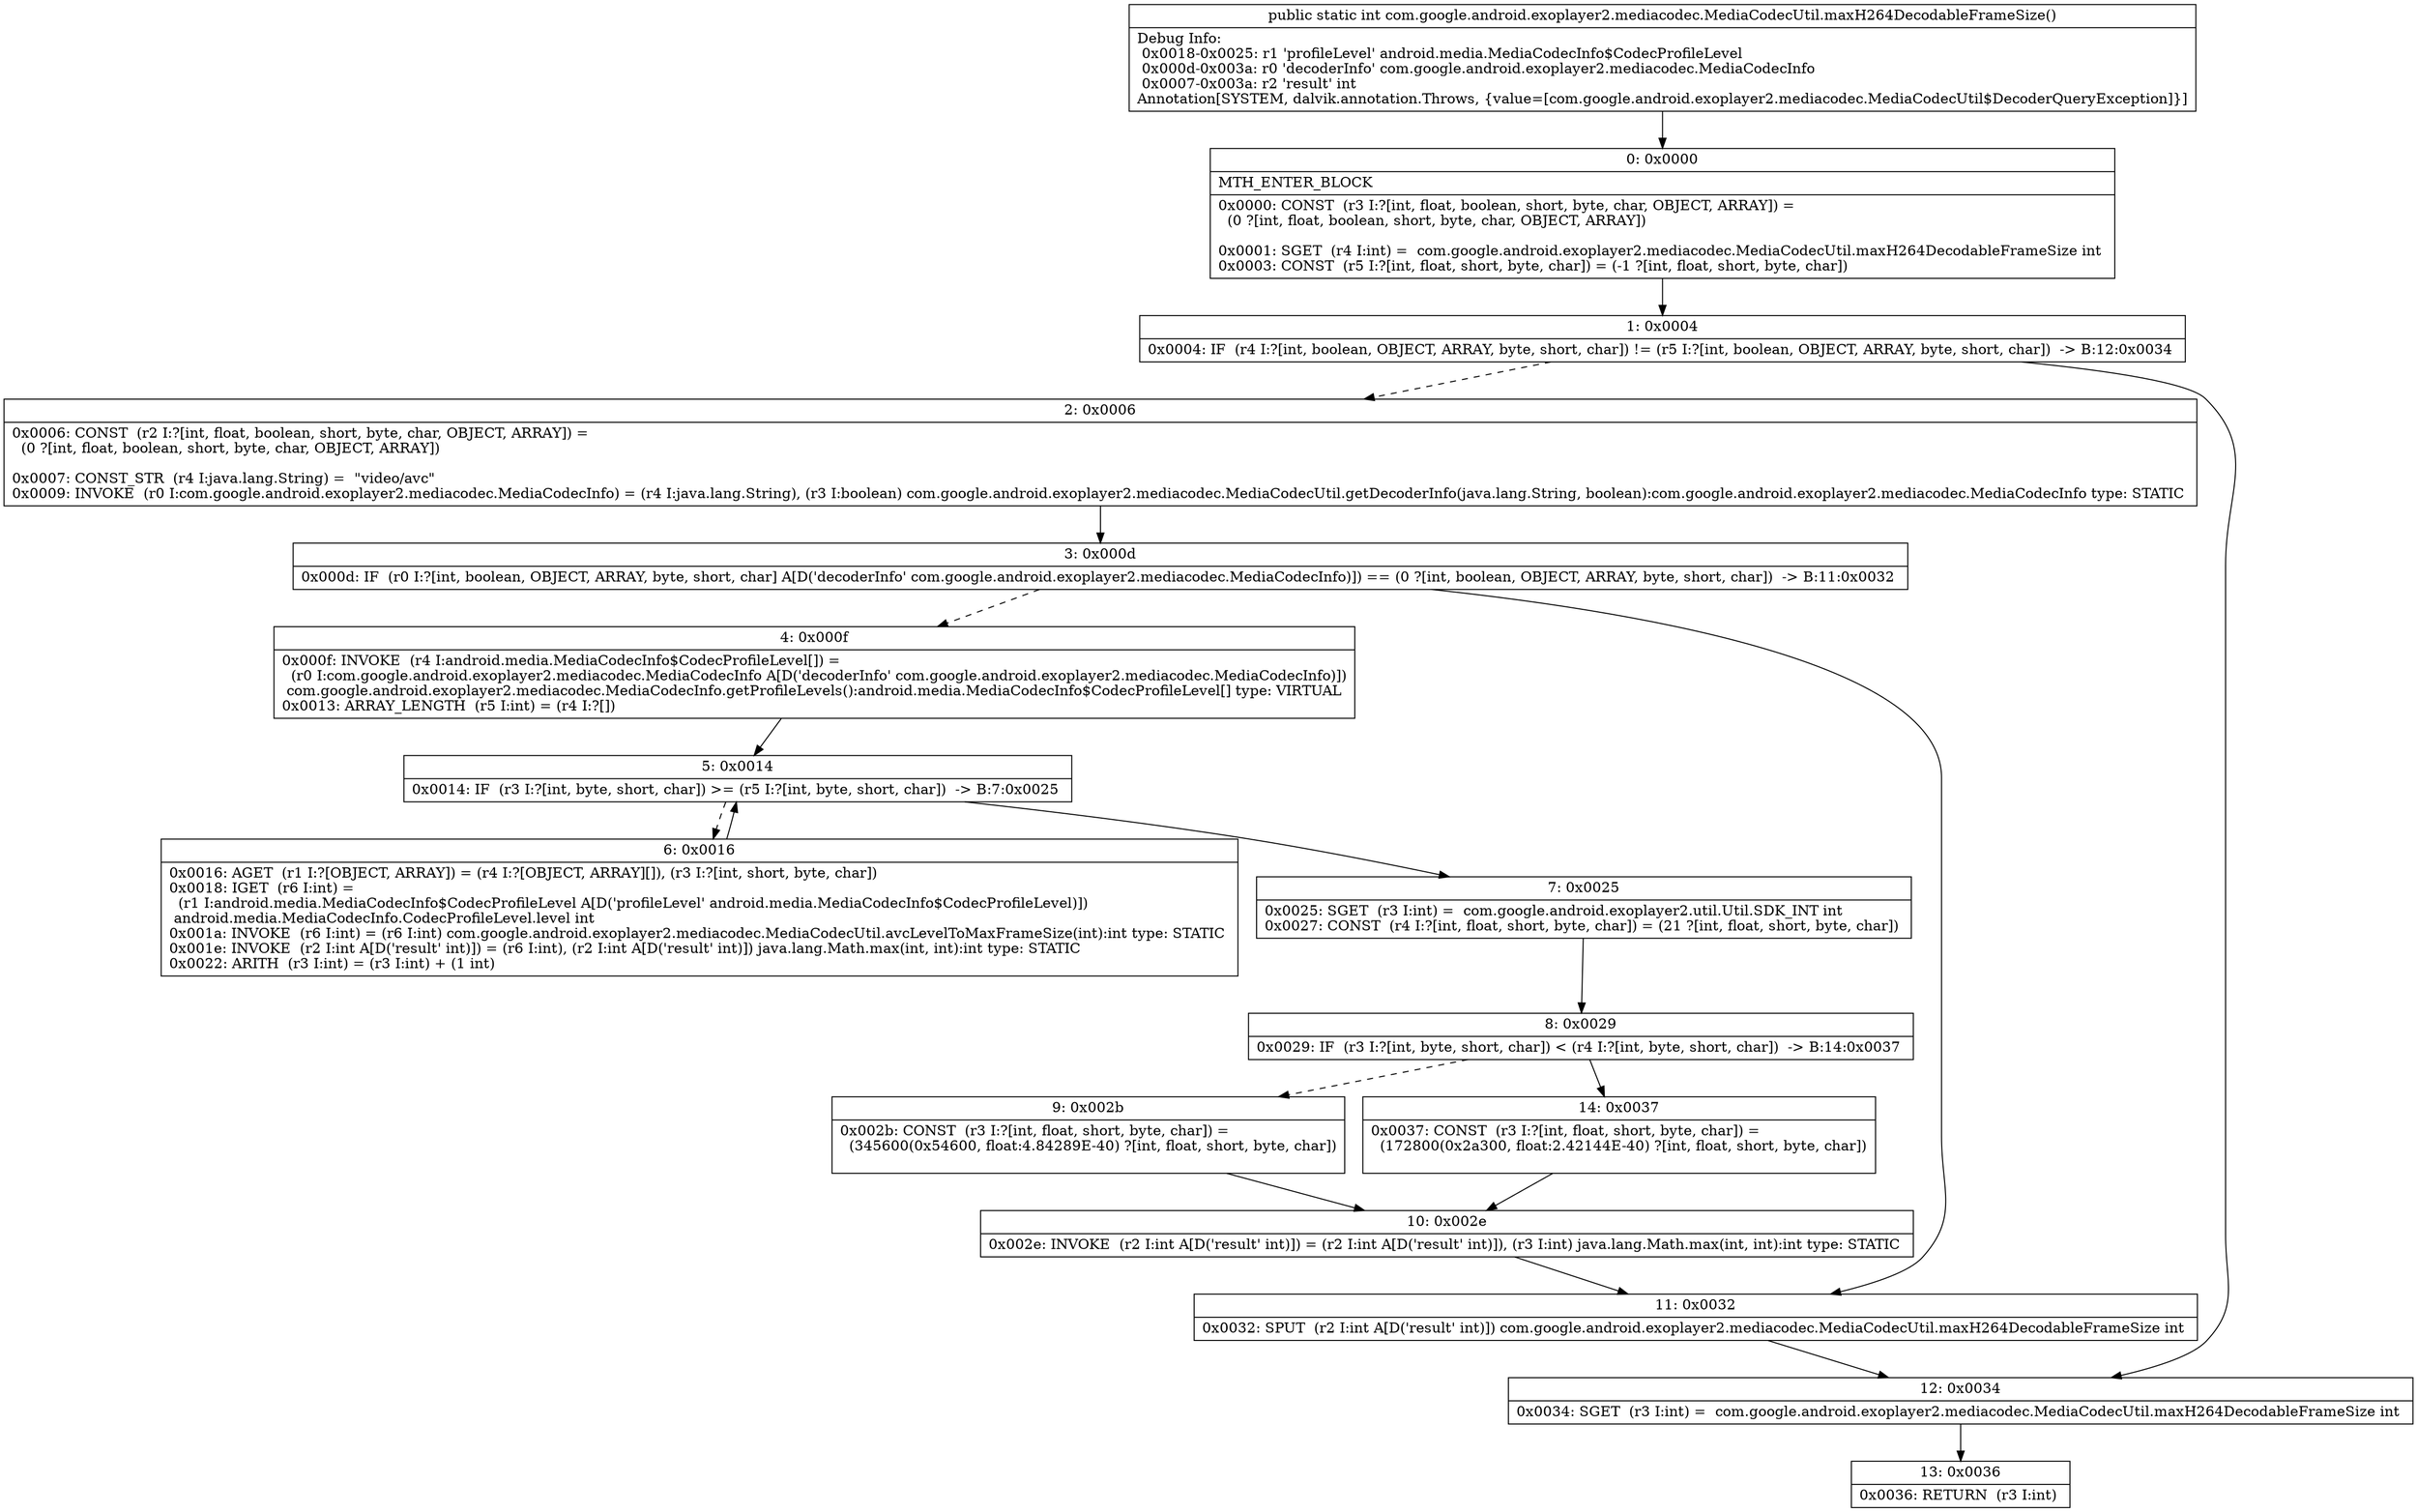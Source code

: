 digraph "CFG forcom.google.android.exoplayer2.mediacodec.MediaCodecUtil.maxH264DecodableFrameSize()I" {
Node_0 [shape=record,label="{0\:\ 0x0000|MTH_ENTER_BLOCK\l|0x0000: CONST  (r3 I:?[int, float, boolean, short, byte, char, OBJECT, ARRAY]) = \l  (0 ?[int, float, boolean, short, byte, char, OBJECT, ARRAY])\l \l0x0001: SGET  (r4 I:int) =  com.google.android.exoplayer2.mediacodec.MediaCodecUtil.maxH264DecodableFrameSize int \l0x0003: CONST  (r5 I:?[int, float, short, byte, char]) = (\-1 ?[int, float, short, byte, char]) \l}"];
Node_1 [shape=record,label="{1\:\ 0x0004|0x0004: IF  (r4 I:?[int, boolean, OBJECT, ARRAY, byte, short, char]) != (r5 I:?[int, boolean, OBJECT, ARRAY, byte, short, char])  \-\> B:12:0x0034 \l}"];
Node_2 [shape=record,label="{2\:\ 0x0006|0x0006: CONST  (r2 I:?[int, float, boolean, short, byte, char, OBJECT, ARRAY]) = \l  (0 ?[int, float, boolean, short, byte, char, OBJECT, ARRAY])\l \l0x0007: CONST_STR  (r4 I:java.lang.String) =  \"video\/avc\" \l0x0009: INVOKE  (r0 I:com.google.android.exoplayer2.mediacodec.MediaCodecInfo) = (r4 I:java.lang.String), (r3 I:boolean) com.google.android.exoplayer2.mediacodec.MediaCodecUtil.getDecoderInfo(java.lang.String, boolean):com.google.android.exoplayer2.mediacodec.MediaCodecInfo type: STATIC \l}"];
Node_3 [shape=record,label="{3\:\ 0x000d|0x000d: IF  (r0 I:?[int, boolean, OBJECT, ARRAY, byte, short, char] A[D('decoderInfo' com.google.android.exoplayer2.mediacodec.MediaCodecInfo)]) == (0 ?[int, boolean, OBJECT, ARRAY, byte, short, char])  \-\> B:11:0x0032 \l}"];
Node_4 [shape=record,label="{4\:\ 0x000f|0x000f: INVOKE  (r4 I:android.media.MediaCodecInfo$CodecProfileLevel[]) = \l  (r0 I:com.google.android.exoplayer2.mediacodec.MediaCodecInfo A[D('decoderInfo' com.google.android.exoplayer2.mediacodec.MediaCodecInfo)])\l com.google.android.exoplayer2.mediacodec.MediaCodecInfo.getProfileLevels():android.media.MediaCodecInfo$CodecProfileLevel[] type: VIRTUAL \l0x0013: ARRAY_LENGTH  (r5 I:int) = (r4 I:?[]) \l}"];
Node_5 [shape=record,label="{5\:\ 0x0014|0x0014: IF  (r3 I:?[int, byte, short, char]) \>= (r5 I:?[int, byte, short, char])  \-\> B:7:0x0025 \l}"];
Node_6 [shape=record,label="{6\:\ 0x0016|0x0016: AGET  (r1 I:?[OBJECT, ARRAY]) = (r4 I:?[OBJECT, ARRAY][]), (r3 I:?[int, short, byte, char]) \l0x0018: IGET  (r6 I:int) = \l  (r1 I:android.media.MediaCodecInfo$CodecProfileLevel A[D('profileLevel' android.media.MediaCodecInfo$CodecProfileLevel)])\l android.media.MediaCodecInfo.CodecProfileLevel.level int \l0x001a: INVOKE  (r6 I:int) = (r6 I:int) com.google.android.exoplayer2.mediacodec.MediaCodecUtil.avcLevelToMaxFrameSize(int):int type: STATIC \l0x001e: INVOKE  (r2 I:int A[D('result' int)]) = (r6 I:int), (r2 I:int A[D('result' int)]) java.lang.Math.max(int, int):int type: STATIC \l0x0022: ARITH  (r3 I:int) = (r3 I:int) + (1 int) \l}"];
Node_7 [shape=record,label="{7\:\ 0x0025|0x0025: SGET  (r3 I:int) =  com.google.android.exoplayer2.util.Util.SDK_INT int \l0x0027: CONST  (r4 I:?[int, float, short, byte, char]) = (21 ?[int, float, short, byte, char]) \l}"];
Node_8 [shape=record,label="{8\:\ 0x0029|0x0029: IF  (r3 I:?[int, byte, short, char]) \< (r4 I:?[int, byte, short, char])  \-\> B:14:0x0037 \l}"];
Node_9 [shape=record,label="{9\:\ 0x002b|0x002b: CONST  (r3 I:?[int, float, short, byte, char]) = \l  (345600(0x54600, float:4.84289E\-40) ?[int, float, short, byte, char])\l \l}"];
Node_10 [shape=record,label="{10\:\ 0x002e|0x002e: INVOKE  (r2 I:int A[D('result' int)]) = (r2 I:int A[D('result' int)]), (r3 I:int) java.lang.Math.max(int, int):int type: STATIC \l}"];
Node_11 [shape=record,label="{11\:\ 0x0032|0x0032: SPUT  (r2 I:int A[D('result' int)]) com.google.android.exoplayer2.mediacodec.MediaCodecUtil.maxH264DecodableFrameSize int \l}"];
Node_12 [shape=record,label="{12\:\ 0x0034|0x0034: SGET  (r3 I:int) =  com.google.android.exoplayer2.mediacodec.MediaCodecUtil.maxH264DecodableFrameSize int \l}"];
Node_13 [shape=record,label="{13\:\ 0x0036|0x0036: RETURN  (r3 I:int) \l}"];
Node_14 [shape=record,label="{14\:\ 0x0037|0x0037: CONST  (r3 I:?[int, float, short, byte, char]) = \l  (172800(0x2a300, float:2.42144E\-40) ?[int, float, short, byte, char])\l \l}"];
MethodNode[shape=record,label="{public static int com.google.android.exoplayer2.mediacodec.MediaCodecUtil.maxH264DecodableFrameSize()  | Debug Info:\l  0x0018\-0x0025: r1 'profileLevel' android.media.MediaCodecInfo$CodecProfileLevel\l  0x000d\-0x003a: r0 'decoderInfo' com.google.android.exoplayer2.mediacodec.MediaCodecInfo\l  0x0007\-0x003a: r2 'result' int\lAnnotation[SYSTEM, dalvik.annotation.Throws, \{value=[com.google.android.exoplayer2.mediacodec.MediaCodecUtil$DecoderQueryException]\}]\l}"];
MethodNode -> Node_0;
Node_0 -> Node_1;
Node_1 -> Node_2[style=dashed];
Node_1 -> Node_12;
Node_2 -> Node_3;
Node_3 -> Node_4[style=dashed];
Node_3 -> Node_11;
Node_4 -> Node_5;
Node_5 -> Node_6[style=dashed];
Node_5 -> Node_7;
Node_6 -> Node_5;
Node_7 -> Node_8;
Node_8 -> Node_9[style=dashed];
Node_8 -> Node_14;
Node_9 -> Node_10;
Node_10 -> Node_11;
Node_11 -> Node_12;
Node_12 -> Node_13;
Node_14 -> Node_10;
}

